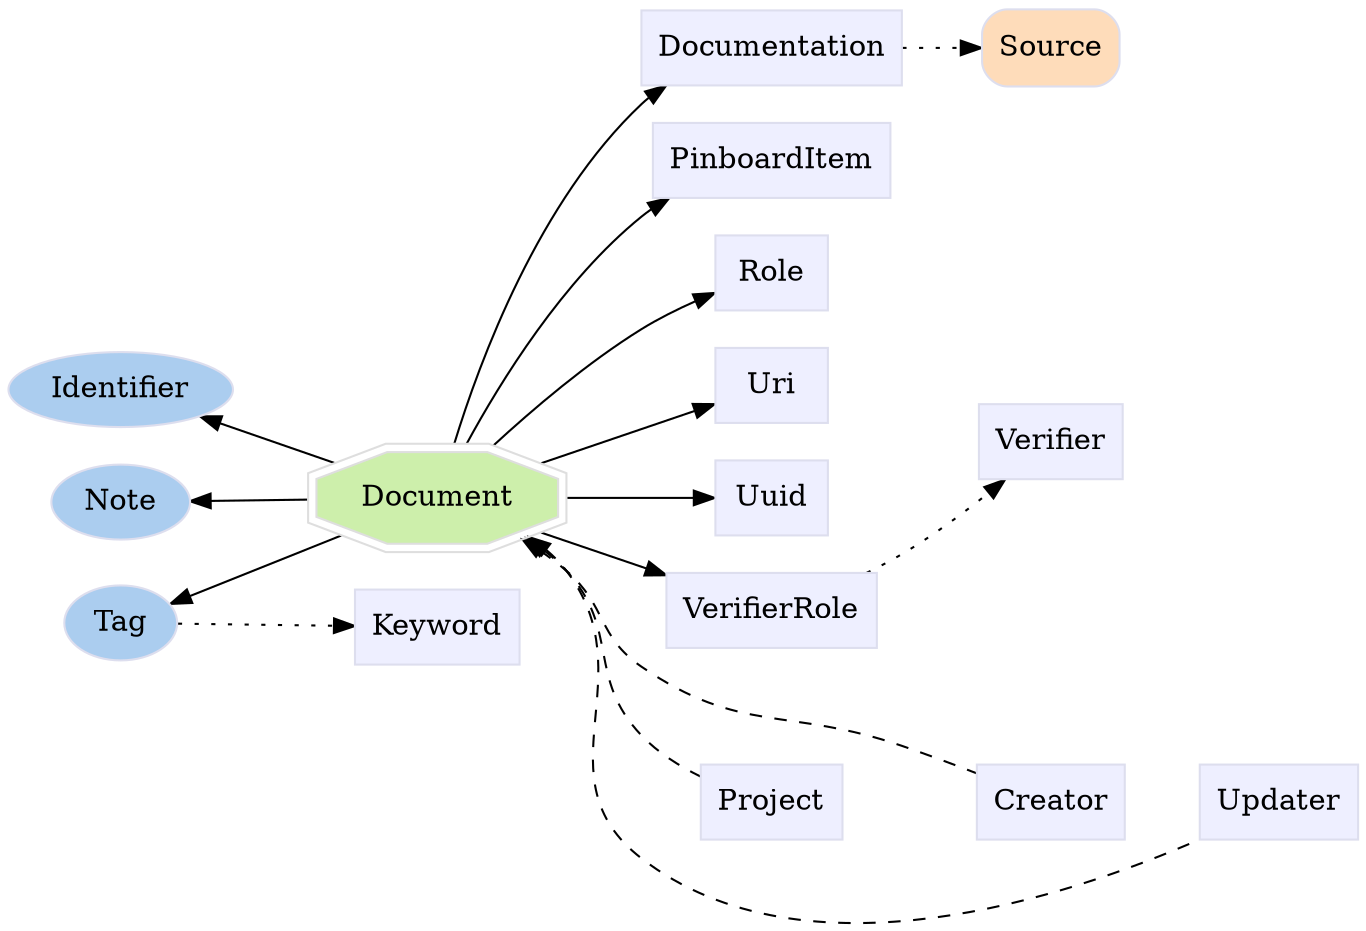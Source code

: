 digraph Document {
	graph [bb="0,0,567.01,433.4",
		label="",
		outputorder=edgesfirst,
		rankdir=LR
	];
	node [label="\N"];
	subgraph annotator_cluster {
		graph [rank=min];
		Identifier	[color="#dddeee",
			fillcolor="#abcdef",
			group=annotator,
			height=0.5,
			href="/develop/Data/models.html#identifier",
			label=Identifier,
			pos="45.21,251.9",
			shape=oval,
			style=filled,
			target=_top,
			width=1.2558];
		Tag	[color="#dddeee",
			fillcolor="#abcdef",
			group=annotator,
			height=0.5,
			href="/develop/Data/models.html#tag",
			label=Tag,
			pos="45.21,142.9",
			shape=oval,
			style=filled,
			target=_top,
			width=0.75];
		Note	[color="#dddeee",
			fillcolor="#abcdef",
			group=annotator,
			height=0.5,
			href="/develop/Data/models.html#note",
			label=Note,
			pos="45.21,197.9",
			shape=oval,
			style=filled,
			target=_top,
			width=0.80088];
	}
	subgraph core {
		Source	[color="#dddeee",
			fillcolor="#fedcba",
			group=core,
			height=0.51389,
			href="/develop/Data/models.html#source",
			label=Source,
			pos="442.89,414.9",
			shape=Mrecord,
			style=filled,
			target=_top,
			width=0.75];
	}
	subgraph supporting {
		Document	[color="#dedede",
			fillcolor="#cdefab",
			group=target,
			height=0.61111,
			href="/develop/Data/models.html#document",
			label=Document,
			pos="184.34,198.9",
			shape=doubleoctagon,
			style=filled,
			target=_top,
			width=1.6089];
		Documentation	[color="#dddeee",
			fillcolor="#eeefff",
			group=supporting,
			height=0.5,
			href="/develop/Data/models.html#documentation",
			label=Documentation,
			pos="328.26,414.9",
			shape=box,
			style=filled,
			target=_top,
			width=1.3889];
		Keyword	[color="#dddeee",
			fillcolor="#eeefff",
			group=supporting,
			height=0.5,
			href="/develop/Data/models.html#keyword",
			label=Keyword,
			pos="184.34,140.9",
			shape=box,
			style=filled,
			target=_top,
			width=0.92014];
		PinboardItem	[color="#dddeee",
			fillcolor="#eeefff",
			group=supporting,
			height=0.5,
			href="/develop/Data/models.html#pinboard-item",
			label=PinboardItem,
			pos="328.26,360.9",
			shape=box,
			style=filled,
			target=_top,
			width=1.2535];
		Role	[color="#dddeee",
			fillcolor="#eeefff",
			group=supporting,
			height=0.5,
			href="/develop/Data/models.html#role",
			label=Role,
			pos="328.26,306.9",
			shape=box,
			style=filled,
			target=_top,
			width=0.75];
		Uri	[color="#dddeee",
			fillcolor="#eeefff",
			group=supporting,
			height=0.5,
			href="/develop/Data/models.html#uri",
			label=Uri,
			pos="328.26,252.9",
			shape=box,
			style=filled,
			target=_top,
			width=0.75];
		Uuid	[color="#dddeee",
			fillcolor="#eeefff",
			group=supporting,
			height=0.5,
			href="/develop/Data/models.html#uuid",
			label=Uuid,
			pos="328.26,198.9",
			shape=box,
			style=filled,
			target=_top,
			width=0.75];
		VerifierRole	[color="#dddeee",
			fillcolor="#eeefff",
			group=supporting,
			height=0.5,
			href="/develop/Data/models.html#verifier-role",
			label=VerifierRole,
			pos="328.26,144.9",
			shape=box,
			style=filled,
			target=_top,
			width=1.1493];
		Verifier	[color="#dddeee",
			fillcolor="#eeefff",
			group=supporting,
			height=0.5,
			href="/develop/Data/models.html#verifier",
			label=Verifier,
			pos="442.89,225.9",
			shape=box,
			style=filled,
			target=_top,
			width=0.79514];
		Creator	[color="#dddeee",
			fillcolor="#eeefff",
			group=supporting,
			height=0.5,
			href="/develop/Data/models.html#creator",
			label=Creator,
			pos="442.89,52.903",
			shape=box,
			style=filled,
			target=_top,
			width=0.78472];
		Project	[color="#dddeee",
			fillcolor="#eeefff",
			group=supporting,
			height=0.5,
			href="/develop/Data/models.html#project",
			label=Project,
			pos="328.26,52.903",
			shape=box,
			style=filled,
			target=_top,
			width=0.75347];
		Updater	[color="#dddeee",
			fillcolor="#eeefff",
			group=supporting,
			height=0.5,
			href="/develop/Data/models.html#updater",
			label=Updater,
			pos="537.26,52.903",
			shape=box,
			style=filled,
			target=_top,
			width=0.82639];
	}
	Tag -> Keyword	[pos="e,150.94,141.38 72.65,142.52 91.584,142.24 117.52,141.86 139.52,141.54",
		style=dotted];
	Document -> Identifier	[pos="e,78.708,239.34 141.97,214.89 125.34,221.32 106.16,228.73 89.357,235.23"];
	Document -> Tag	[pos="e,68.854,152.15 143.19,182.51 122.95,174.24 98.689,164.33 79.499,156.5"];
	Document -> Note	[pos="e,74.291,198.11 126.14,198.49 112.57,198.39 98.386,198.28 85.798,198.19"];
	Document -> Documentation	[pos="e,288.67,396.73 191.48,221.3 202.94,259.56 230.8,338.18 278.26,387.9 278.84,388.51 279.43,389.1 280.04,389.69"];
	Document -> PinboardItem	[pos="e,289.38,342.43 196.54,221.36 211.82,250.25 241.56,300.67 278.26,333.9 278.89,334.48 279.54,335.04 280.21,335.6"];
	Document -> Role	[pos="e,300.95,293.75 207.88,221 226.03,238.17 252.66,262 278.26,279.9 282.36,282.77 286.78,285.57 291.25,288.22"];
	Document -> Uri	[pos="e,300.78,242.83 226.77,214.67 246.83,222.3 270.73,231.39 290.19,238.8"];
	Document -> Uuid	[pos="e,300.86,198.9 242.66,198.9 258.4,198.9 275.08,198.9 289.43,198.9"];
	Document -> VerifierRole	[pos="e,286.51,160.41 226.77,183.14 242.21,177.27 259.91,170.53 276.12,164.36"];
	Document -> Creator	[dir=back,
		pos="s,222.76,181.67 232.28,175.64 235.79,173.21 239.17,170.63 242.26,167.9 262.8,149.79 256.54,134.58 278.26,117.9 315.97,88.942 334.15,\
97.637 378.26,79.903 390.17,75.114 403.24,69.611 414.42,64.828",
		style=dashed];
	Document -> Project	[dir=back,
		pos="s,224.29,182.26 233.54,175.88 236.69,173.43 239.64,170.77 242.26,167.9 269.39,138.23 252.33,115.64 278.26,84.903 284.48,77.525 292.84,\
71.216 300.88,66.199",
		style=dashed];
	Document -> Updater	[dir=back,
		pos="s,225.62,182.53 234.61,175.88 237.43,173.45 240.02,170.79 242.26,167.9 282.19,116.48 226.88,65.886 278.26,25.903 345.79,-26.645 \
455.2,13.681 507.12,37.966",
		style=dashed];
	Documentation -> Source	[pos="e,415.42,414.9 378.66,414.9 387.16,414.9 395.87,414.9 404,414.9",
		style=dotted];
	Role -> Verifier	[pos="e,422.37,244.25 355.53,293.69 363.05,289.57 371.14,284.81 378.26,279.9 390.47,271.49 403.08,261.17 413.83,251.81",
		style=invis];
	VerifierRole -> Verifier	[pos="e,422.37,207.56 364.83,163.4 369.44,166.11 374.02,168.98 378.26,171.9 390.47,180.32 403.08,190.64 413.83,199.99",
		style=dotted];
	Creator -> Updater	[pos="e,507.28,52.903 471.6,52.903 479.26,52.903 487.73,52.903 495.94,52.903",
		style=invis];
	Project -> Creator	[pos="e,414.47,52.903 355.67,52.903 369.76,52.903 387.37,52.903 403,52.903",
		style=invis];
}
